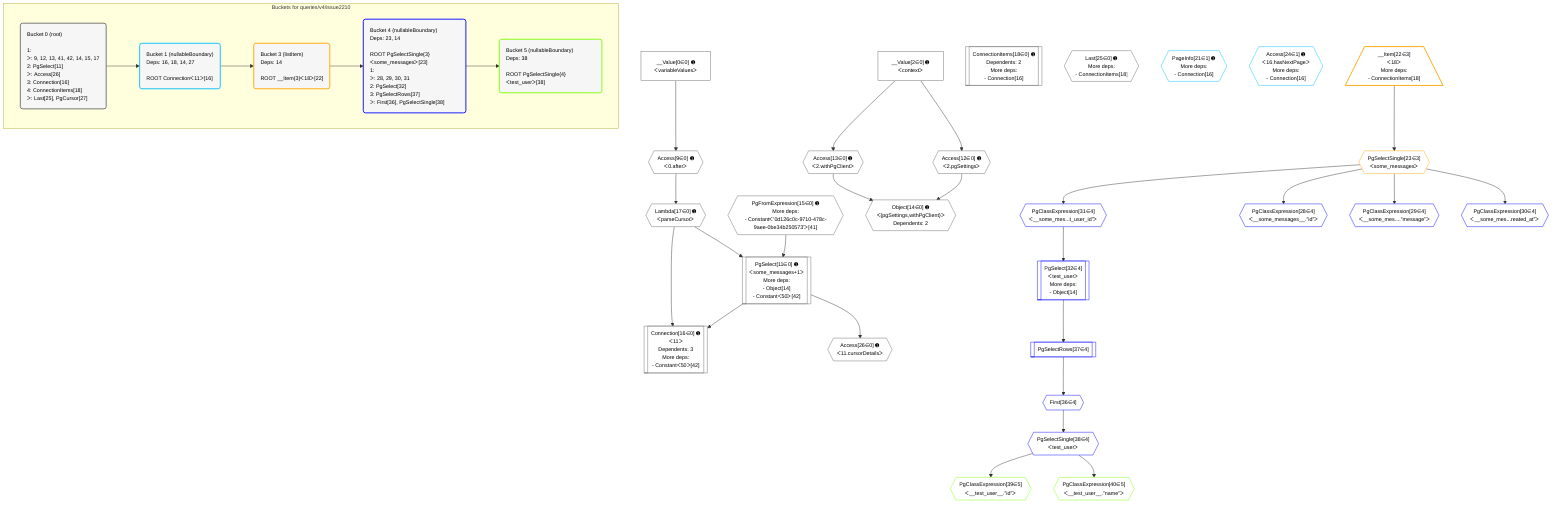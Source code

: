 %%{init: {'themeVariables': { 'fontSize': '12px'}}}%%
graph TD
    classDef path fill:#eee,stroke:#000,color:#000
    classDef plan fill:#fff,stroke-width:1px,color:#000
    classDef itemplan fill:#fff,stroke-width:2px,color:#000
    classDef unbatchedplan fill:#dff,stroke-width:1px,color:#000
    classDef sideeffectplan fill:#fcc,stroke-width:2px,color:#000
    classDef bucket fill:#f6f6f6,color:#000,stroke-width:2px,text-align:left

    subgraph "Buckets for queries/v4/issue2210"
    Bucket0("Bucket 0 (root)<br /><br />1: <br />ᐳ: 9, 12, 13, 41, 42, 14, 15, 17<br />2: PgSelect[11]<br />ᐳ: Access[26]<br />3: Connection[16]<br />4: ConnectionItems[18]<br />ᐳ: Last[25], PgCursor[27]"):::bucket
    Bucket1("Bucket 1 (nullableBoundary)<br />Deps: 16, 18, 14, 27<br /><br />ROOT Connectionᐸ11ᐳ[16]"):::bucket
    Bucket3("Bucket 3 (listItem)<br />Deps: 14<br /><br />ROOT __Item{3}ᐸ18ᐳ[22]"):::bucket
    Bucket4("Bucket 4 (nullableBoundary)<br />Deps: 23, 14<br /><br />ROOT PgSelectSingle{3}ᐸsome_messagesᐳ[23]<br />1: <br />ᐳ: 28, 29, 30, 31<br />2: PgSelect[32]<br />3: PgSelectRows[37]<br />ᐳ: First[36], PgSelectSingle[38]"):::bucket
    Bucket5("Bucket 5 (nullableBoundary)<br />Deps: 38<br /><br />ROOT PgSelectSingle{4}ᐸtest_userᐳ[38]"):::bucket
    end
    Bucket0 --> Bucket1
    Bucket1 --> Bucket3
    Bucket3 --> Bucket4
    Bucket4 --> Bucket5

    %% plan dependencies
    PgSelect11[["PgSelect[11∈0] ➊<br />ᐸsome_messages+1ᐳ<br />More deps:<br />- Object[14]<br />- Constantᐸ50ᐳ[42]"]]:::plan
    PgFromExpression15{{"PgFromExpression[15∈0] ➊<br />More deps:<br />- Constantᐸ'0d126c0c-9710-478c-9aee-0be34b250573'ᐳ[41]"}}:::plan
    Lambda17{{"Lambda[17∈0] ➊<br />ᐸparseCursorᐳ"}}:::plan
    PgFromExpression15 & Lambda17 --> PgSelect11
    Connection16[["Connection[16∈0] ➊<br />ᐸ11ᐳ<br />Dependents: 3<br />More deps:<br />- Constantᐸ50ᐳ[42]"]]:::plan
    PgSelect11 & Lambda17 --> Connection16
    Object14{{"Object[14∈0] ➊<br />ᐸ{pgSettings,withPgClient}ᐳ<br />Dependents: 2"}}:::plan
    Access12{{"Access[12∈0] ➊<br />ᐸ2.pgSettingsᐳ"}}:::plan
    Access13{{"Access[13∈0] ➊<br />ᐸ2.withPgClientᐳ"}}:::plan
    Access12 & Access13 --> Object14
    Access9{{"Access[9∈0] ➊<br />ᐸ0.afterᐳ"}}:::plan
    __Value0["__Value[0∈0] ➊<br />ᐸvariableValuesᐳ"]:::plan
    __Value0 --> Access9
    __Value2["__Value[2∈0] ➊<br />ᐸcontextᐳ"]:::plan
    __Value2 --> Access12
    __Value2 --> Access13
    Access9 --> Lambda17
    ConnectionItems18[["ConnectionItems[18∈0] ➊<br />Dependents: 2<br />More deps:<br />- Connection[16]"]]:::plan
    Last25{{"Last[25∈0] ➊<br />More deps:<br />- ConnectionItems[18]"}}:::plan
    Access26{{"Access[26∈0] ➊<br />ᐸ11.cursorDetailsᐳ"}}:::plan
    PgSelect11 --> Access26
    PageInfo21{{"PageInfo[21∈1] ➊<br />More deps:<br />- Connection[16]"}}:::plan
    Access24{{"Access[24∈1] ➊<br />ᐸ16.hasNextPageᐳ<br />More deps:<br />- Connection[16]"}}:::plan
    __Item22[/"__Item[22∈3]<br />ᐸ18ᐳ<br />More deps:<br />- ConnectionItems[18]"\]:::itemplan
    PgSelectSingle23{{"PgSelectSingle[23∈3]<br />ᐸsome_messagesᐳ"}}:::plan
    __Item22 --> PgSelectSingle23
    PgSelect32[["PgSelect[32∈4]<br />ᐸtest_userᐳ<br />More deps:<br />- Object[14]"]]:::plan
    PgClassExpression31{{"PgClassExpression[31∈4]<br />ᐸ__some_mes...t_user_id”ᐳ"}}:::plan
    PgClassExpression31 --> PgSelect32
    PgClassExpression28{{"PgClassExpression[28∈4]<br />ᐸ__some_messages__.”id”ᐳ"}}:::plan
    PgSelectSingle23 --> PgClassExpression28
    PgClassExpression29{{"PgClassExpression[29∈4]<br />ᐸ__some_mes....”message”ᐳ"}}:::plan
    PgSelectSingle23 --> PgClassExpression29
    PgClassExpression30{{"PgClassExpression[30∈4]<br />ᐸ__some_mes...reated_at”ᐳ"}}:::plan
    PgSelectSingle23 --> PgClassExpression30
    PgSelectSingle23 --> PgClassExpression31
    First36{{"First[36∈4]"}}:::plan
    PgSelectRows37[["PgSelectRows[37∈4]"]]:::plan
    PgSelectRows37 --> First36
    PgSelect32 --> PgSelectRows37
    PgSelectSingle38{{"PgSelectSingle[38∈4]<br />ᐸtest_userᐳ"}}:::plan
    First36 --> PgSelectSingle38
    PgClassExpression39{{"PgClassExpression[39∈5]<br />ᐸ__test_user__.”id”ᐳ"}}:::plan
    PgSelectSingle38 --> PgClassExpression39
    PgClassExpression40{{"PgClassExpression[40∈5]<br />ᐸ__test_user__.”name”ᐳ"}}:::plan
    PgSelectSingle38 --> PgClassExpression40

    %% define steps
    classDef bucket0 stroke:#696969
    class Bucket0,__Value0,__Value2,Access9,PgSelect11,Access12,Access13,Object14,PgFromExpression15,Connection16,Lambda17,ConnectionItems18,Last25,Access26 bucket0
    classDef bucket1 stroke:#00bfff
    class Bucket1,PageInfo21,Access24 bucket1
    classDef bucket3 stroke:#ffa500
    class Bucket3,__Item22,PgSelectSingle23 bucket3
    classDef bucket4 stroke:#0000ff
    class Bucket4,PgClassExpression28,PgClassExpression29,PgClassExpression30,PgClassExpression31,PgSelect32,First36,PgSelectRows37,PgSelectSingle38 bucket4
    classDef bucket5 stroke:#7fff00
    class Bucket5,PgClassExpression39,PgClassExpression40 bucket5